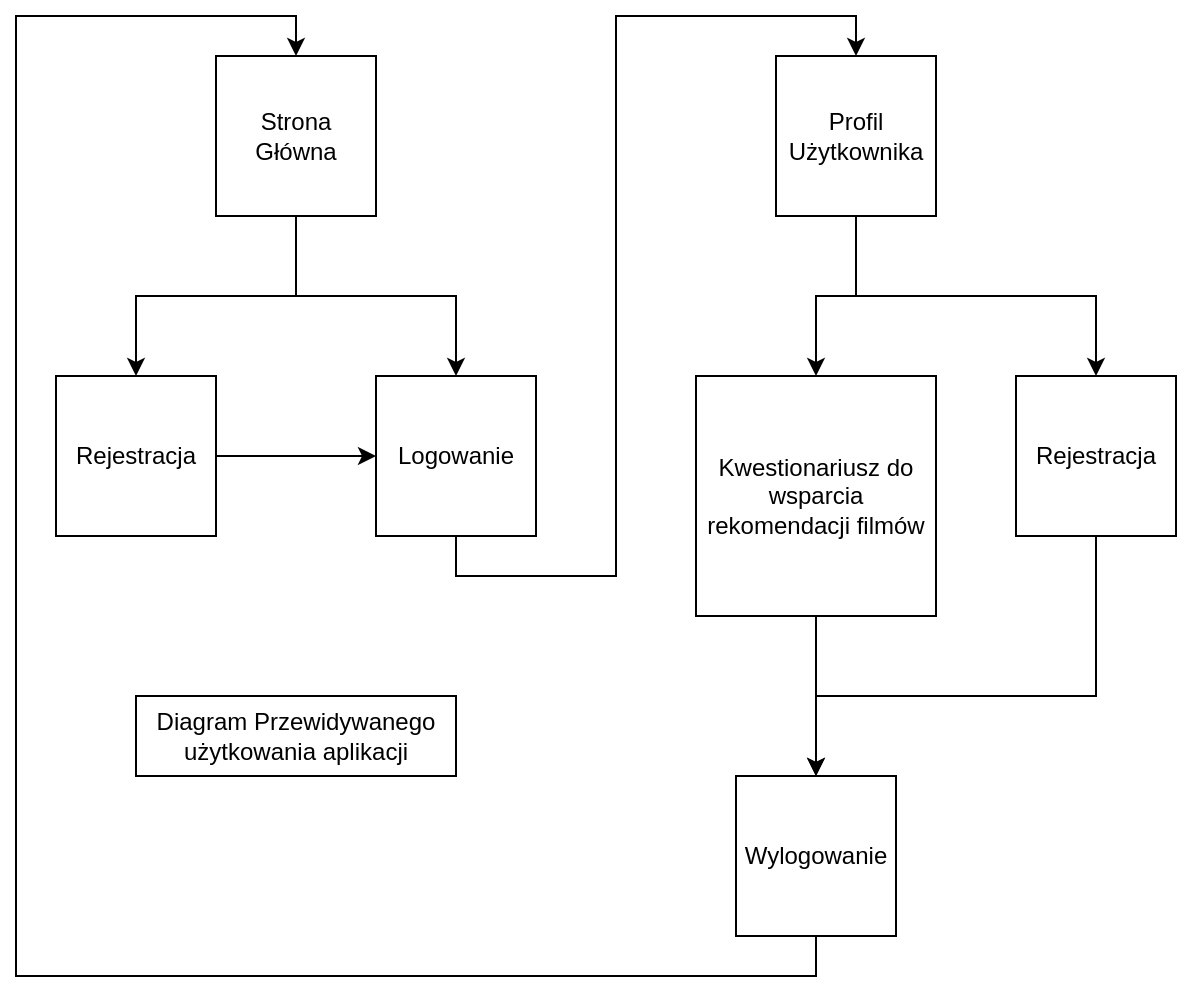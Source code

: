 <mxfile version="17.4.0" type="github">
  <diagram id="s4D64hzgJNli7QDvDHez" name="Page-1">
    <mxGraphModel dx="946" dy="625" grid="1" gridSize="10" guides="1" tooltips="1" connect="1" arrows="1" fold="1" page="1" pageScale="1" pageWidth="827" pageHeight="1169" math="0" shadow="0">
      <root>
        <mxCell id="0" />
        <mxCell id="1" parent="0" />
        <mxCell id="1j6yNKkM6Mfmccg1zby1-1" style="edgeStyle=orthogonalEdgeStyle;rounded=0;orthogonalLoop=1;jettySize=auto;html=1;exitX=0.5;exitY=1;exitDx=0;exitDy=0;entryX=0.5;entryY=0;entryDx=0;entryDy=0;" edge="1" parent="1" source="1j6yNKkM6Mfmccg1zby1-3" target="1j6yNKkM6Mfmccg1zby1-5">
          <mxGeometry relative="1" as="geometry" />
        </mxCell>
        <mxCell id="1j6yNKkM6Mfmccg1zby1-2" style="edgeStyle=orthogonalEdgeStyle;rounded=0;orthogonalLoop=1;jettySize=auto;html=1;exitX=0.5;exitY=1;exitDx=0;exitDy=0;entryX=0.5;entryY=0;entryDx=0;entryDy=0;" edge="1" parent="1" source="1j6yNKkM6Mfmccg1zby1-3" target="1j6yNKkM6Mfmccg1zby1-7">
          <mxGeometry relative="1" as="geometry" />
        </mxCell>
        <mxCell id="1j6yNKkM6Mfmccg1zby1-3" value="Strona Główna" style="whiteSpace=wrap;html=1;aspect=fixed;" vertex="1" parent="1">
          <mxGeometry x="200" y="40" width="80" height="80" as="geometry" />
        </mxCell>
        <mxCell id="1j6yNKkM6Mfmccg1zby1-4" style="edgeStyle=orthogonalEdgeStyle;rounded=0;orthogonalLoop=1;jettySize=auto;html=1;exitX=0.5;exitY=1;exitDx=0;exitDy=0;entryX=0.5;entryY=0;entryDx=0;entryDy=0;" edge="1" parent="1" source="1j6yNKkM6Mfmccg1zby1-5" target="1j6yNKkM6Mfmccg1zby1-16">
          <mxGeometry relative="1" as="geometry">
            <Array as="points">
              <mxPoint x="320" y="300" />
              <mxPoint x="400" y="300" />
              <mxPoint x="400" y="20" />
              <mxPoint x="520" y="20" />
            </Array>
          </mxGeometry>
        </mxCell>
        <mxCell id="1j6yNKkM6Mfmccg1zby1-5" value="Logowanie" style="whiteSpace=wrap;html=1;aspect=fixed;" vertex="1" parent="1">
          <mxGeometry x="280" y="200" width="80" height="80" as="geometry" />
        </mxCell>
        <mxCell id="1j6yNKkM6Mfmccg1zby1-6" style="edgeStyle=orthogonalEdgeStyle;rounded=0;orthogonalLoop=1;jettySize=auto;html=1;exitX=1;exitY=0.5;exitDx=0;exitDy=0;entryX=0;entryY=0.5;entryDx=0;entryDy=0;" edge="1" parent="1" source="1j6yNKkM6Mfmccg1zby1-7" target="1j6yNKkM6Mfmccg1zby1-5">
          <mxGeometry relative="1" as="geometry" />
        </mxCell>
        <mxCell id="1j6yNKkM6Mfmccg1zby1-7" value="Rejestracja" style="whiteSpace=wrap;html=1;aspect=fixed;" vertex="1" parent="1">
          <mxGeometry x="120" y="200" width="80" height="80" as="geometry" />
        </mxCell>
        <mxCell id="1j6yNKkM6Mfmccg1zby1-8" style="edgeStyle=orthogonalEdgeStyle;rounded=0;orthogonalLoop=1;jettySize=auto;html=1;exitX=0.5;exitY=1;exitDx=0;exitDy=0;" edge="1" parent="1" source="1j6yNKkM6Mfmccg1zby1-9" target="1j6yNKkM6Mfmccg1zby1-13">
          <mxGeometry relative="1" as="geometry" />
        </mxCell>
        <mxCell id="1j6yNKkM6Mfmccg1zby1-9" value="Kwestionariusz do wsparcia rekomendacji filmów" style="whiteSpace=wrap;html=1;aspect=fixed;" vertex="1" parent="1">
          <mxGeometry x="440" y="200" width="120" height="120" as="geometry" />
        </mxCell>
        <mxCell id="1j6yNKkM6Mfmccg1zby1-10" style="edgeStyle=orthogonalEdgeStyle;rounded=0;orthogonalLoop=1;jettySize=auto;html=1;exitX=0.5;exitY=1;exitDx=0;exitDy=0;" edge="1" parent="1" source="1j6yNKkM6Mfmccg1zby1-11">
          <mxGeometry relative="1" as="geometry">
            <mxPoint x="500" y="400" as="targetPoint" />
            <Array as="points">
              <mxPoint x="640" y="360" />
              <mxPoint x="500" y="360" />
            </Array>
          </mxGeometry>
        </mxCell>
        <mxCell id="1j6yNKkM6Mfmccg1zby1-11" value="Rejestracja" style="whiteSpace=wrap;html=1;aspect=fixed;" vertex="1" parent="1">
          <mxGeometry x="600" y="200" width="80" height="80" as="geometry" />
        </mxCell>
        <mxCell id="1j6yNKkM6Mfmccg1zby1-12" style="edgeStyle=orthogonalEdgeStyle;rounded=0;orthogonalLoop=1;jettySize=auto;html=1;exitX=0.5;exitY=1;exitDx=0;exitDy=0;" edge="1" parent="1" source="1j6yNKkM6Mfmccg1zby1-13">
          <mxGeometry relative="1" as="geometry">
            <mxPoint x="240" y="40" as="targetPoint" />
            <Array as="points">
              <mxPoint x="500" y="500" />
              <mxPoint x="100" y="500" />
              <mxPoint x="100" y="20" />
              <mxPoint x="240" y="20" />
            </Array>
          </mxGeometry>
        </mxCell>
        <mxCell id="1j6yNKkM6Mfmccg1zby1-13" value="Wylogowanie" style="whiteSpace=wrap;html=1;aspect=fixed;" vertex="1" parent="1">
          <mxGeometry x="460" y="400" width="80" height="80" as="geometry" />
        </mxCell>
        <mxCell id="1j6yNKkM6Mfmccg1zby1-14" style="edgeStyle=orthogonalEdgeStyle;rounded=0;orthogonalLoop=1;jettySize=auto;html=1;exitX=0.5;exitY=1;exitDx=0;exitDy=0;entryX=0.5;entryY=0;entryDx=0;entryDy=0;" edge="1" parent="1" source="1j6yNKkM6Mfmccg1zby1-16" target="1j6yNKkM6Mfmccg1zby1-9">
          <mxGeometry relative="1" as="geometry" />
        </mxCell>
        <mxCell id="1j6yNKkM6Mfmccg1zby1-15" style="edgeStyle=orthogonalEdgeStyle;rounded=0;orthogonalLoop=1;jettySize=auto;html=1;exitX=0.5;exitY=1;exitDx=0;exitDy=0;entryX=0.5;entryY=0;entryDx=0;entryDy=0;" edge="1" parent="1" source="1j6yNKkM6Mfmccg1zby1-16" target="1j6yNKkM6Mfmccg1zby1-11">
          <mxGeometry relative="1" as="geometry" />
        </mxCell>
        <mxCell id="1j6yNKkM6Mfmccg1zby1-16" value="Profil Użytkownika" style="whiteSpace=wrap;html=1;aspect=fixed;" vertex="1" parent="1">
          <mxGeometry x="480" y="40" width="80" height="80" as="geometry" />
        </mxCell>
        <mxCell id="1j6yNKkM6Mfmccg1zby1-17" value="Diagram Przewidywanego użytkowania aplikacji" style="text;html=1;strokeColor=default;fillColor=none;align=center;verticalAlign=middle;whiteSpace=wrap;rounded=0;" vertex="1" parent="1">
          <mxGeometry x="160" y="360" width="160" height="40" as="geometry" />
        </mxCell>
      </root>
    </mxGraphModel>
  </diagram>
</mxfile>
